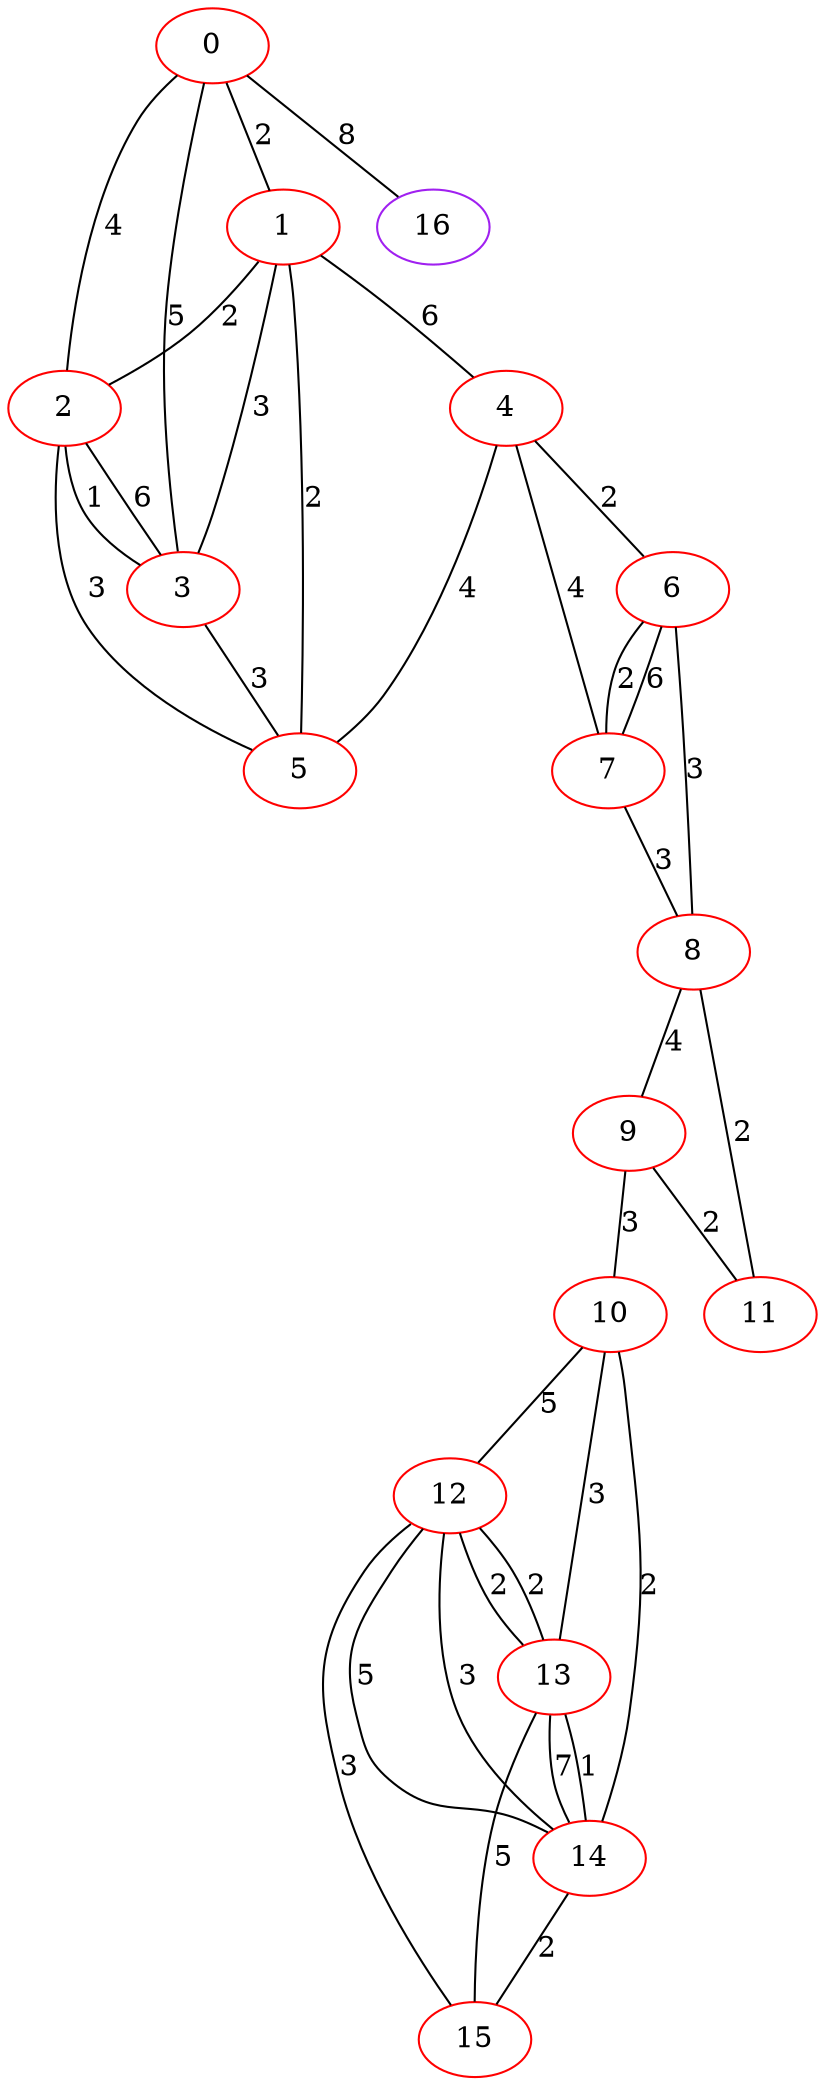 graph "" {
0 [color=red, weight=1];
1 [color=red, weight=1];
2 [color=red, weight=1];
3 [color=red, weight=1];
4 [color=red, weight=1];
5 [color=red, weight=1];
6 [color=red, weight=1];
7 [color=red, weight=1];
8 [color=red, weight=1];
9 [color=red, weight=1];
10 [color=red, weight=1];
11 [color=red, weight=1];
12 [color=red, weight=1];
13 [color=red, weight=1];
14 [color=red, weight=1];
15 [color=red, weight=1];
16 [color=purple, weight=4];
0 -- 16  [key=0, label=8];
0 -- 1  [key=0, label=2];
0 -- 2  [key=0, label=4];
0 -- 3  [key=0, label=5];
1 -- 2  [key=0, label=2];
1 -- 3  [key=0, label=3];
1 -- 4  [key=0, label=6];
1 -- 5  [key=0, label=2];
2 -- 3  [key=0, label=6];
2 -- 3  [key=1, label=1];
2 -- 5  [key=0, label=3];
3 -- 5  [key=0, label=3];
4 -- 5  [key=0, label=4];
4 -- 6  [key=0, label=2];
4 -- 7  [key=0, label=4];
6 -- 8  [key=0, label=3];
6 -- 7  [key=0, label=2];
6 -- 7  [key=1, label=6];
7 -- 8  [key=0, label=3];
8 -- 9  [key=0, label=4];
8 -- 11  [key=0, label=2];
9 -- 10  [key=0, label=3];
9 -- 11  [key=0, label=2];
10 -- 12  [key=0, label=5];
10 -- 13  [key=0, label=3];
10 -- 14  [key=0, label=2];
12 -- 13  [key=0, label=2];
12 -- 13  [key=1, label=2];
12 -- 14  [key=0, label=5];
12 -- 14  [key=1, label=3];
12 -- 15  [key=0, label=3];
13 -- 14  [key=0, label=7];
13 -- 14  [key=1, label=1];
13 -- 15  [key=0, label=5];
14 -- 15  [key=0, label=2];
}
